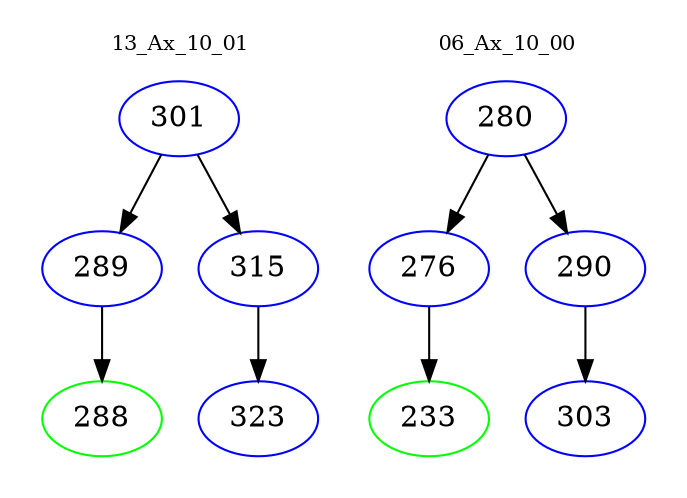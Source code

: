 digraph{
subgraph cluster_0 {
color = white
label = "13_Ax_10_01";
fontsize=10;
T0_301 [label="301", color="blue"]
T0_301 -> T0_289 [color="black"]
T0_289 [label="289", color="blue"]
T0_289 -> T0_288 [color="black"]
T0_288 [label="288", color="green"]
T0_301 -> T0_315 [color="black"]
T0_315 [label="315", color="blue"]
T0_315 -> T0_323 [color="black"]
T0_323 [label="323", color="blue"]
}
subgraph cluster_1 {
color = white
label = "06_Ax_10_00";
fontsize=10;
T1_280 [label="280", color="blue"]
T1_280 -> T1_276 [color="black"]
T1_276 [label="276", color="blue"]
T1_276 -> T1_233 [color="black"]
T1_233 [label="233", color="green"]
T1_280 -> T1_290 [color="black"]
T1_290 [label="290", color="blue"]
T1_290 -> T1_303 [color="black"]
T1_303 [label="303", color="blue"]
}
}
